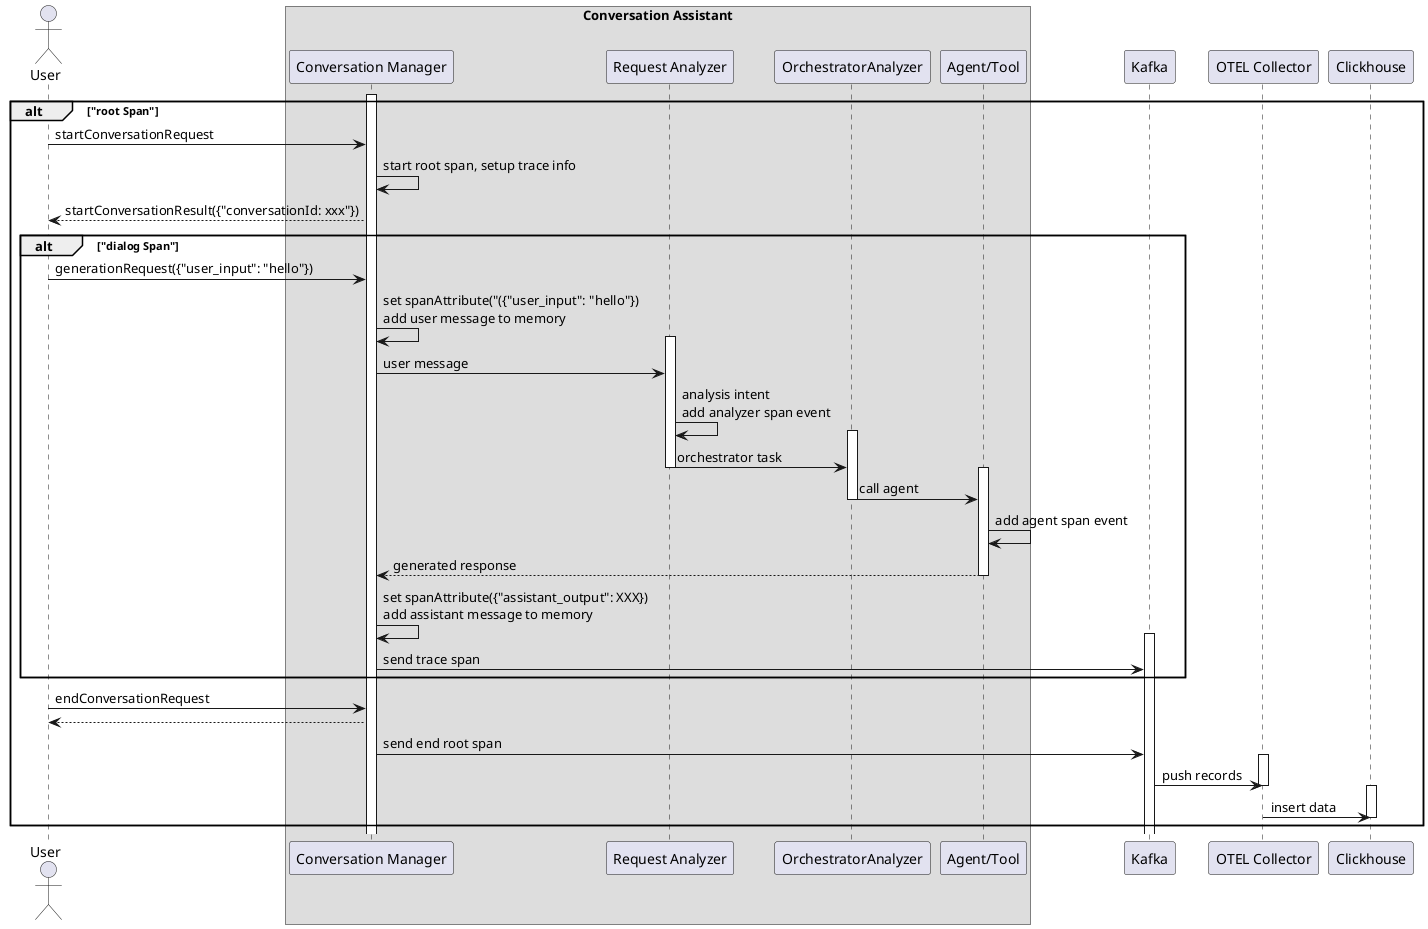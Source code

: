 @startuml
actor User
box "Conversation Assistant"
participant "Conversation Manager" as CM
participant "Request Analyzer" as RA
participant "OrchestratorAnalyzer" as OA
participant "Agent/Tool" as AG
end box
participant "Kafka" AS KF
participant "OTEL Collector" AS OC
participant "Clickhouse" AS CH

alt "root Span"
activate CM
User -> CM: startConversationRequest
CM -> CM: start root span, setup trace info
CM --> User: startConversationResult({"conversationId: xxx"})

alt  "dialog Span"
User -> CM: generationRequest({"user_input": "hello"})
CM -> CM: set spanAttribute("({"user_input": "hello"})\nadd user message to memory
activate RA
CM -> RA: user message
RA -> RA: analysis intent\nadd analyzer span event
activate OA
RA -> OA: orchestrator task
deactivate RA
activate AG
OA -> AG: call agent
deactivate OA
AG -> AG: add agent span event
AG --> CM: generated response
deactivate AG
CM -> CM: set spanAttribute({"assistant_output": XXX})\nadd assistant message to memory
activate KF
CM -> KF: send trace span
end alt

User -> CM: endConversationRequest
CM --> User
CM -> KF: send end root span
activate OC
KF -> OC: push records
deactivate OC
activate CH
OC -> CH: insert data
deactivate CH
end alt

@enduml